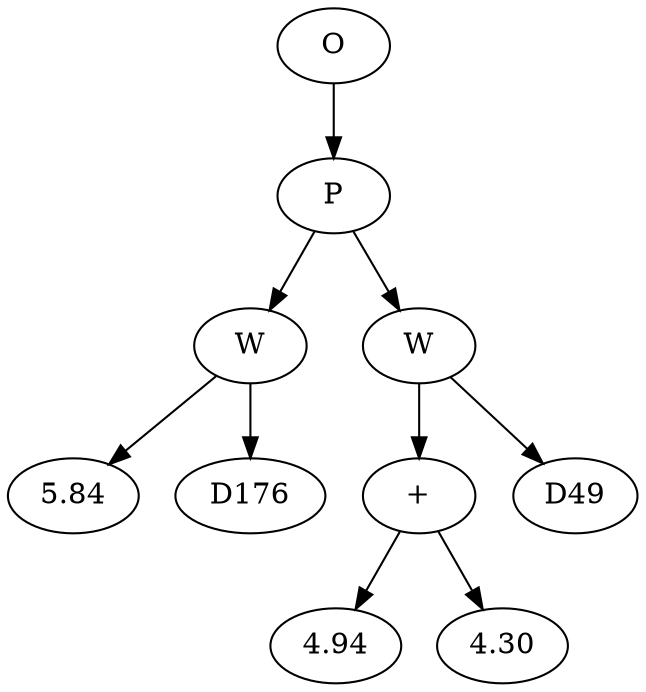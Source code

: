// Tree
digraph {
	16720138 [label=O]
	16720139 [label=P]
	16720138 -> 16720139
	16720140 [label=W]
	16720139 -> 16720140
	16720141 [label=5.84]
	16720140 -> 16720141
	16720142 [label=D176]
	16720140 -> 16720142
	16720143 [label=W]
	16720139 -> 16720143
	16720144 [label="+"]
	16720143 -> 16720144
	16720145 [label=4.94]
	16720144 -> 16720145
	16720146 [label=4.30]
	16720144 -> 16720146
	16720147 [label=D49]
	16720143 -> 16720147
}
